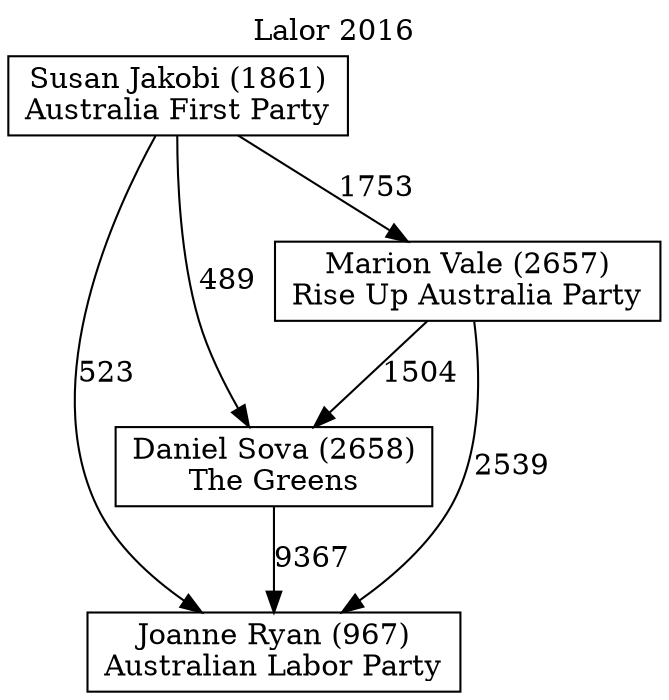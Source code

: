 // House preference flow
digraph "Joanne Ryan (967)_Lalor_2016" {
	graph [label="Lalor 2016" labelloc=t mclimit=10]
	node [shape=box]
	"Daniel Sova (2658)" [label="Daniel Sova (2658)
The Greens"]
	"Joanne Ryan (967)" [label="Joanne Ryan (967)
Australian Labor Party"]
	"Marion Vale (2657)" [label="Marion Vale (2657)
Rise Up Australia Party"]
	"Susan Jakobi (1861)" [label="Susan Jakobi (1861)
Australia First Party"]
	"Daniel Sova (2658)" -> "Joanne Ryan (967)" [label=9367]
	"Marion Vale (2657)" -> "Daniel Sova (2658)" [label=1504]
	"Marion Vale (2657)" -> "Joanne Ryan (967)" [label=2539]
	"Susan Jakobi (1861)" -> "Daniel Sova (2658)" [label=489]
	"Susan Jakobi (1861)" -> "Joanne Ryan (967)" [label=523]
	"Susan Jakobi (1861)" -> "Marion Vale (2657)" [label=1753]
}
